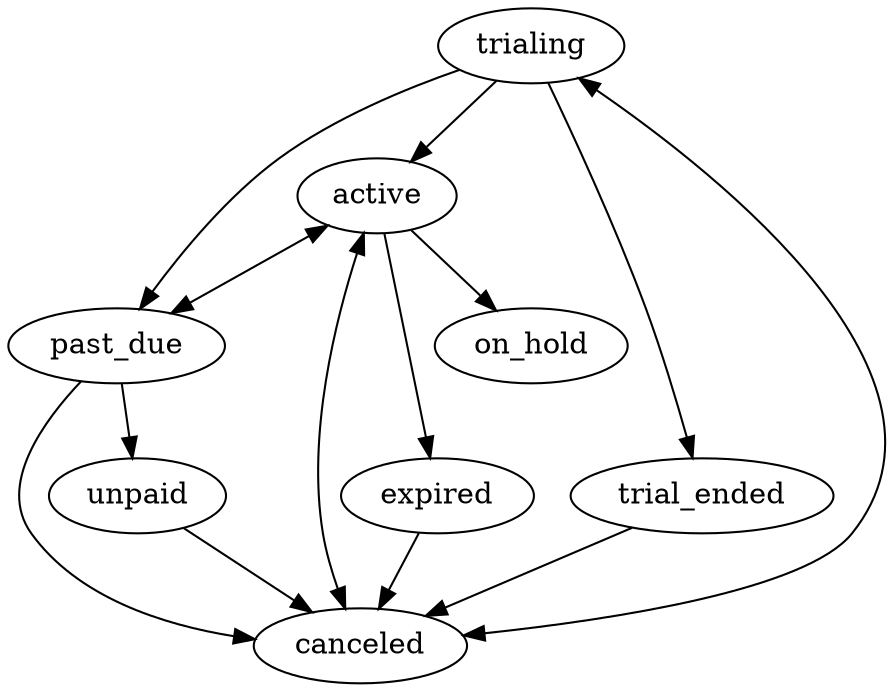 digraph subscription_states {
 concentrate=true;
 trialing -> active;
 trialing -> trial_ended;
 trialing -> past_due;
 trialing -> canceled;
 trial_ended -> canceled;
 active -> canceled;
 active -> past_due;
 active -> expired;
 active -> on_hold
 past_due -> unpaid;
 past_due -> active;
 past_due -> canceled;
 unpaid -> canceled;
 expired -> canceled;
 canceled -> active;
 canceled -> trialing;
}

